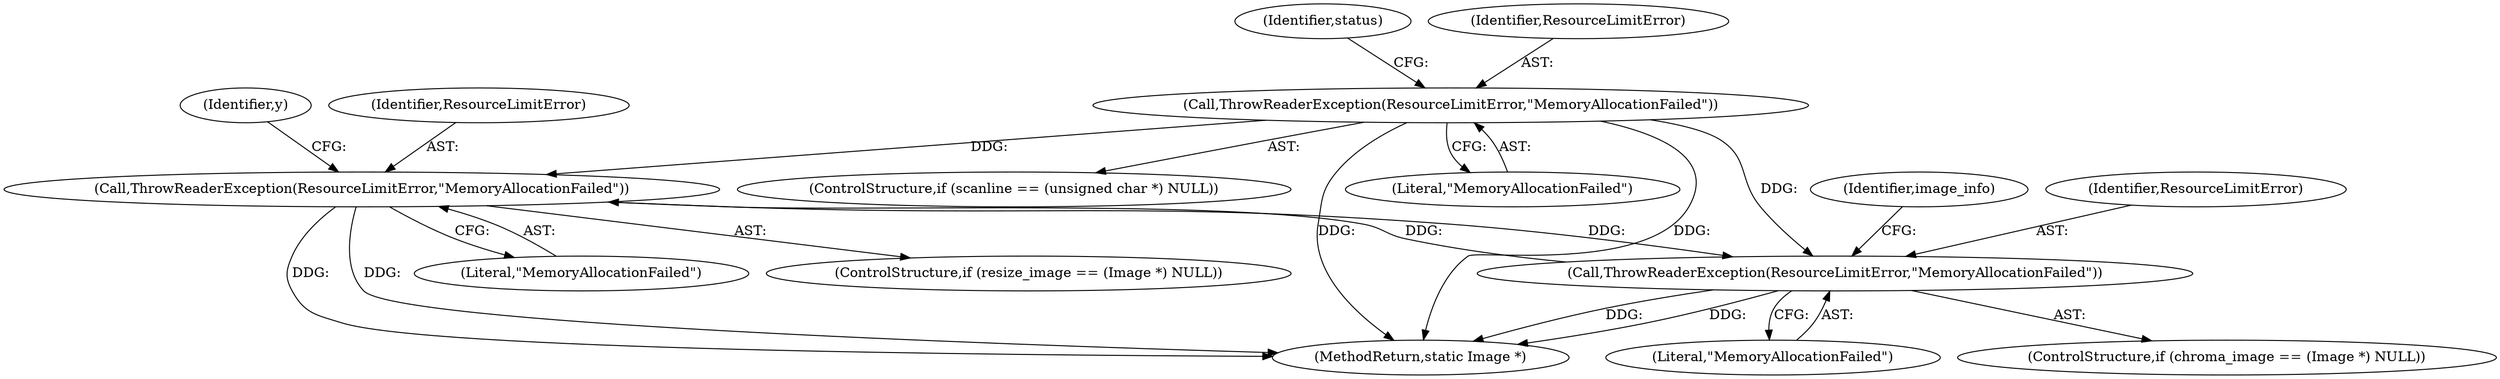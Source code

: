 digraph "1_ImageMagick_ef8f40689ac452398026c07da41656a7c87e4683@del" {
"1001290" [label="(Call,ThrowReaderException(ResourceLimitError,\"MemoryAllocationFailed\"))"];
"1000402" [label="(Call,ThrowReaderException(ResourceLimitError,\"MemoryAllocationFailed\"))"];
"1000440" [label="(Call,ThrowReaderException(ResourceLimitError,\"MemoryAllocationFailed\"))"];
"1001290" [label="(Call,ThrowReaderException(ResourceLimitError,\"MemoryAllocationFailed\"))"];
"1001541" [label="(MethodReturn,static Image *)"];
"1001290" [label="(Call,ThrowReaderException(ResourceLimitError,\"MemoryAllocationFailed\"))"];
"1000396" [label="(ControlStructure,if (scanline == (unsigned char *) NULL))"];
"1000406" [label="(Identifier,status)"];
"1000447" [label="(Identifier,image_info)"];
"1001292" [label="(Literal,\"MemoryAllocationFailed\")"];
"1000434" [label="(ControlStructure,if (chroma_image == (Image *) NULL))"];
"1000441" [label="(Identifier,ResourceLimitError)"];
"1000403" [label="(Identifier,ResourceLimitError)"];
"1001284" [label="(ControlStructure,if (resize_image == (Image *) NULL))"];
"1001295" [label="(Identifier,y)"];
"1000442" [label="(Literal,\"MemoryAllocationFailed\")"];
"1000402" [label="(Call,ThrowReaderException(ResourceLimitError,\"MemoryAllocationFailed\"))"];
"1000404" [label="(Literal,\"MemoryAllocationFailed\")"];
"1001291" [label="(Identifier,ResourceLimitError)"];
"1000440" [label="(Call,ThrowReaderException(ResourceLimitError,\"MemoryAllocationFailed\"))"];
"1001290" -> "1001284"  [label="AST: "];
"1001290" -> "1001292"  [label="CFG: "];
"1001291" -> "1001290"  [label="AST: "];
"1001292" -> "1001290"  [label="AST: "];
"1001295" -> "1001290"  [label="CFG: "];
"1001290" -> "1001541"  [label="DDG: "];
"1001290" -> "1001541"  [label="DDG: "];
"1001290" -> "1000440"  [label="DDG: "];
"1000402" -> "1001290"  [label="DDG: "];
"1000440" -> "1001290"  [label="DDG: "];
"1000402" -> "1000396"  [label="AST: "];
"1000402" -> "1000404"  [label="CFG: "];
"1000403" -> "1000402"  [label="AST: "];
"1000404" -> "1000402"  [label="AST: "];
"1000406" -> "1000402"  [label="CFG: "];
"1000402" -> "1001541"  [label="DDG: "];
"1000402" -> "1001541"  [label="DDG: "];
"1000402" -> "1000440"  [label="DDG: "];
"1000440" -> "1000434"  [label="AST: "];
"1000440" -> "1000442"  [label="CFG: "];
"1000441" -> "1000440"  [label="AST: "];
"1000442" -> "1000440"  [label="AST: "];
"1000447" -> "1000440"  [label="CFG: "];
"1000440" -> "1001541"  [label="DDG: "];
"1000440" -> "1001541"  [label="DDG: "];
}
